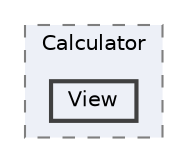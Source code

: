digraph "Assets/_Project/Scripts/Calculator/View"
{
 // LATEX_PDF_SIZE
  bgcolor="transparent";
  edge [fontname=Helvetica,fontsize=10,labelfontname=Helvetica,labelfontsize=10];
  node [fontname=Helvetica,fontsize=10,shape=box,height=0.2,width=0.4];
  compound=true
  subgraph clusterdir_0b3e2ebcf56ee9470df807b7a7efb44d {
    graph [ bgcolor="#edf0f7", pencolor="grey50", label="Calculator", fontname=Helvetica,fontsize=10 style="filled,dashed", URL="dir_0b3e2ebcf56ee9470df807b7a7efb44d.html",tooltip=""]
  dir_387b34ae5bb2b01a48540dbe4ed784d9 [label="View", fillcolor="#edf0f7", color="grey25", style="filled,bold", URL="dir_387b34ae5bb2b01a48540dbe4ed784d9.html",tooltip=""];
  }
}
